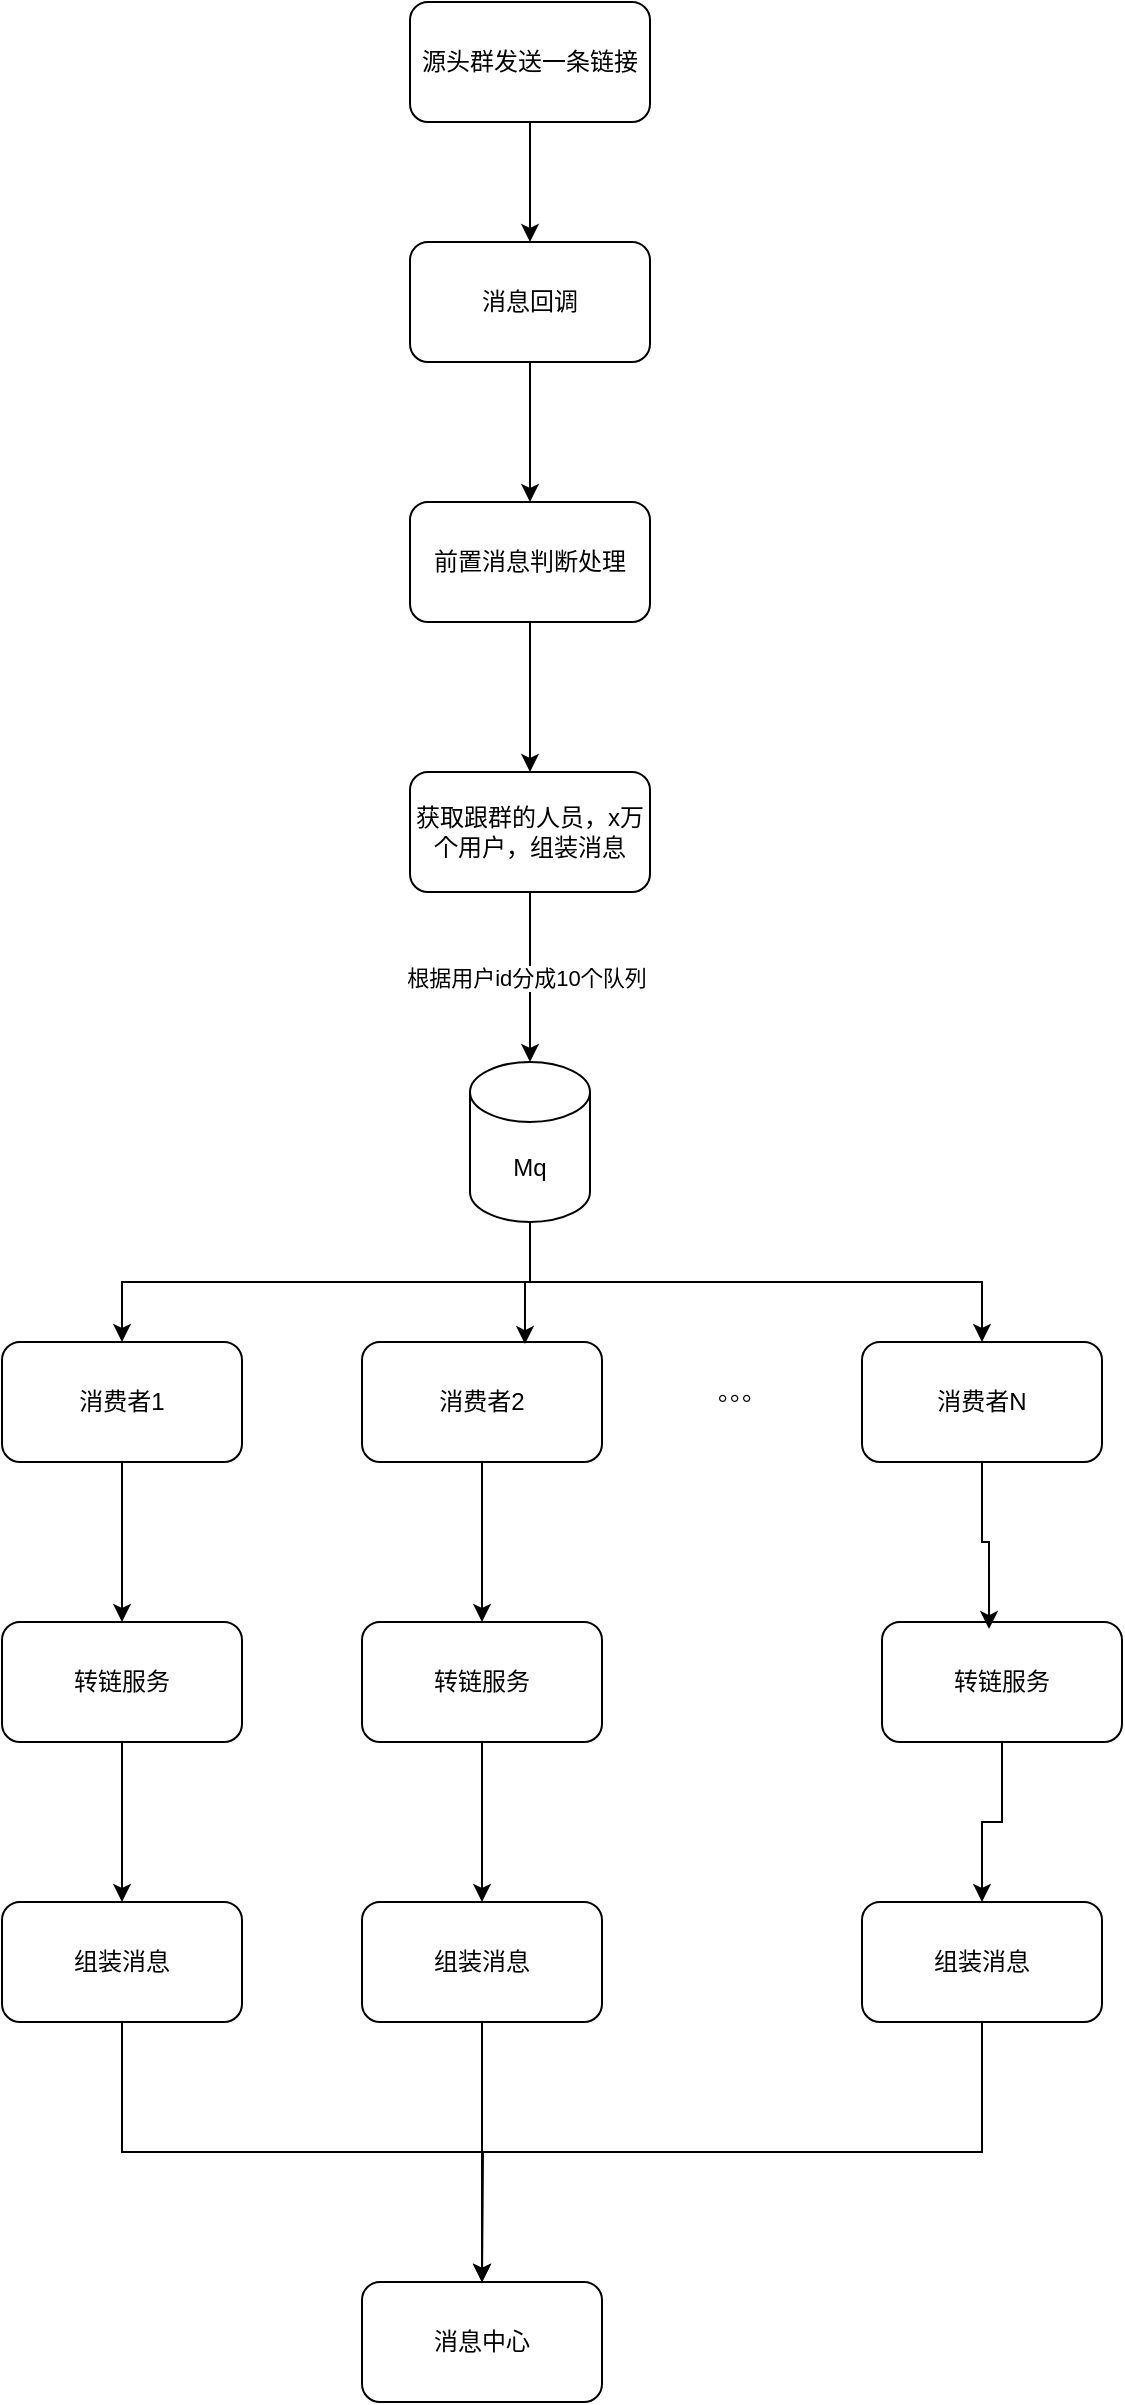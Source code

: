 <mxfile version="26.2.13">
  <diagram name="第 1 页" id="tWum1XPyI62xaWGXKpHs">
    <mxGraphModel dx="1908" dy="1103" grid="1" gridSize="10" guides="1" tooltips="1" connect="1" arrows="1" fold="1" page="1" pageScale="1" pageWidth="827" pageHeight="1169" math="0" shadow="0">
      <root>
        <mxCell id="0" />
        <mxCell id="1" parent="0" />
        <mxCell id="FCDdvbuA9iP-KKq0kXYh-4" style="edgeStyle=orthogonalEdgeStyle;rounded=0;orthogonalLoop=1;jettySize=auto;html=1;exitX=0.5;exitY=1;exitDx=0;exitDy=0;" edge="1" parent="1" source="FCDdvbuA9iP-KKq0kXYh-1" target="FCDdvbuA9iP-KKq0kXYh-2">
          <mxGeometry relative="1" as="geometry" />
        </mxCell>
        <mxCell id="FCDdvbuA9iP-KKq0kXYh-1" value="源头群发送一条链接" style="rounded=1;whiteSpace=wrap;html=1;" vertex="1" parent="1">
          <mxGeometry x="354" y="200" width="120" height="60" as="geometry" />
        </mxCell>
        <mxCell id="FCDdvbuA9iP-KKq0kXYh-5" style="edgeStyle=orthogonalEdgeStyle;rounded=0;orthogonalLoop=1;jettySize=auto;html=1;exitX=0.5;exitY=1;exitDx=0;exitDy=0;" edge="1" parent="1" source="FCDdvbuA9iP-KKq0kXYh-2" target="FCDdvbuA9iP-KKq0kXYh-3">
          <mxGeometry relative="1" as="geometry" />
        </mxCell>
        <mxCell id="FCDdvbuA9iP-KKq0kXYh-2" value="消息回调" style="rounded=1;whiteSpace=wrap;html=1;" vertex="1" parent="1">
          <mxGeometry x="354" y="320" width="120" height="60" as="geometry" />
        </mxCell>
        <mxCell id="FCDdvbuA9iP-KKq0kXYh-7" value="" style="edgeStyle=orthogonalEdgeStyle;rounded=0;orthogonalLoop=1;jettySize=auto;html=1;" edge="1" parent="1" source="FCDdvbuA9iP-KKq0kXYh-3" target="FCDdvbuA9iP-KKq0kXYh-6">
          <mxGeometry relative="1" as="geometry" />
        </mxCell>
        <mxCell id="FCDdvbuA9iP-KKq0kXYh-3" value="前置消息判断处理" style="rounded=1;whiteSpace=wrap;html=1;" vertex="1" parent="1">
          <mxGeometry x="354" y="450" width="120" height="60" as="geometry" />
        </mxCell>
        <mxCell id="FCDdvbuA9iP-KKq0kXYh-6" value="获取跟群的人员，x万个用户，组装消息" style="rounded=1;whiteSpace=wrap;html=1;" vertex="1" parent="1">
          <mxGeometry x="354" y="585" width="120" height="60" as="geometry" />
        </mxCell>
        <mxCell id="FCDdvbuA9iP-KKq0kXYh-15" style="edgeStyle=orthogonalEdgeStyle;rounded=0;orthogonalLoop=1;jettySize=auto;html=1;exitX=0.5;exitY=1;exitDx=0;exitDy=0;exitPerimeter=0;entryX=0.5;entryY=0;entryDx=0;entryDy=0;" edge="1" parent="1" source="FCDdvbuA9iP-KKq0kXYh-8" target="FCDdvbuA9iP-KKq0kXYh-11">
          <mxGeometry relative="1" as="geometry" />
        </mxCell>
        <mxCell id="FCDdvbuA9iP-KKq0kXYh-17" style="edgeStyle=orthogonalEdgeStyle;rounded=0;orthogonalLoop=1;jettySize=auto;html=1;exitX=0.5;exitY=1;exitDx=0;exitDy=0;exitPerimeter=0;" edge="1" parent="1" source="FCDdvbuA9iP-KKq0kXYh-8" target="FCDdvbuA9iP-KKq0kXYh-13">
          <mxGeometry relative="1" as="geometry" />
        </mxCell>
        <mxCell id="FCDdvbuA9iP-KKq0kXYh-8" value="Mq" style="shape=cylinder3;whiteSpace=wrap;html=1;boundedLbl=1;backgroundOutline=1;size=15;" vertex="1" parent="1">
          <mxGeometry x="384" y="730" width="60" height="80" as="geometry" />
        </mxCell>
        <mxCell id="FCDdvbuA9iP-KKq0kXYh-9" style="edgeStyle=orthogonalEdgeStyle;rounded=0;orthogonalLoop=1;jettySize=auto;html=1;entryX=0.5;entryY=0;entryDx=0;entryDy=0;entryPerimeter=0;" edge="1" parent="1" source="FCDdvbuA9iP-KKq0kXYh-6" target="FCDdvbuA9iP-KKq0kXYh-8">
          <mxGeometry relative="1" as="geometry" />
        </mxCell>
        <mxCell id="FCDdvbuA9iP-KKq0kXYh-10" value="根据用户id分成10个队列" style="edgeLabel;html=1;align=center;verticalAlign=middle;resizable=0;points=[];" vertex="1" connectable="0" parent="FCDdvbuA9iP-KKq0kXYh-9">
          <mxGeometry x="0.001" y="-2" relative="1" as="geometry">
            <mxPoint as="offset" />
          </mxGeometry>
        </mxCell>
        <mxCell id="FCDdvbuA9iP-KKq0kXYh-26" style="edgeStyle=orthogonalEdgeStyle;rounded=0;orthogonalLoop=1;jettySize=auto;html=1;exitX=0.5;exitY=1;exitDx=0;exitDy=0;" edge="1" parent="1" source="FCDdvbuA9iP-KKq0kXYh-11" target="FCDdvbuA9iP-KKq0kXYh-18">
          <mxGeometry relative="1" as="geometry" />
        </mxCell>
        <mxCell id="FCDdvbuA9iP-KKq0kXYh-11" value="消费者1" style="rounded=1;whiteSpace=wrap;html=1;" vertex="1" parent="1">
          <mxGeometry x="150" y="870" width="120" height="60" as="geometry" />
        </mxCell>
        <mxCell id="FCDdvbuA9iP-KKq0kXYh-27" style="edgeStyle=orthogonalEdgeStyle;rounded=0;orthogonalLoop=1;jettySize=auto;html=1;exitX=0.5;exitY=1;exitDx=0;exitDy=0;entryX=0.5;entryY=0;entryDx=0;entryDy=0;" edge="1" parent="1" source="FCDdvbuA9iP-KKq0kXYh-12" target="FCDdvbuA9iP-KKq0kXYh-24">
          <mxGeometry relative="1" as="geometry" />
        </mxCell>
        <mxCell id="FCDdvbuA9iP-KKq0kXYh-12" value="消费者2" style="rounded=1;whiteSpace=wrap;html=1;" vertex="1" parent="1">
          <mxGeometry x="330" y="870" width="120" height="60" as="geometry" />
        </mxCell>
        <mxCell id="FCDdvbuA9iP-KKq0kXYh-13" value="消费者N" style="rounded=1;whiteSpace=wrap;html=1;" vertex="1" parent="1">
          <mxGeometry x="580" y="870" width="120" height="60" as="geometry" />
        </mxCell>
        <mxCell id="FCDdvbuA9iP-KKq0kXYh-14" value="。。。" style="text;html=1;align=center;verticalAlign=middle;whiteSpace=wrap;rounded=0;" vertex="1" parent="1">
          <mxGeometry x="490" y="880" width="60" height="30" as="geometry" />
        </mxCell>
        <mxCell id="FCDdvbuA9iP-KKq0kXYh-16" style="edgeStyle=orthogonalEdgeStyle;rounded=0;orthogonalLoop=1;jettySize=auto;html=1;exitX=0.5;exitY=1;exitDx=0;exitDy=0;exitPerimeter=0;entryX=0.679;entryY=0.017;entryDx=0;entryDy=0;entryPerimeter=0;" edge="1" parent="1" source="FCDdvbuA9iP-KKq0kXYh-8" target="FCDdvbuA9iP-KKq0kXYh-12">
          <mxGeometry relative="1" as="geometry" />
        </mxCell>
        <mxCell id="FCDdvbuA9iP-KKq0kXYh-30" value="" style="edgeStyle=orthogonalEdgeStyle;rounded=0;orthogonalLoop=1;jettySize=auto;html=1;" edge="1" parent="1" source="FCDdvbuA9iP-KKq0kXYh-18" target="FCDdvbuA9iP-KKq0kXYh-29">
          <mxGeometry relative="1" as="geometry" />
        </mxCell>
        <mxCell id="FCDdvbuA9iP-KKq0kXYh-18" value="转链服务" style="rounded=1;whiteSpace=wrap;html=1;" vertex="1" parent="1">
          <mxGeometry x="150" y="1010" width="120" height="60" as="geometry" />
        </mxCell>
        <mxCell id="FCDdvbuA9iP-KKq0kXYh-33" style="edgeStyle=orthogonalEdgeStyle;rounded=0;orthogonalLoop=1;jettySize=auto;html=1;exitX=0.5;exitY=1;exitDx=0;exitDy=0;entryX=0.5;entryY=0;entryDx=0;entryDy=0;" edge="1" parent="1" source="FCDdvbuA9iP-KKq0kXYh-24" target="FCDdvbuA9iP-KKq0kXYh-31">
          <mxGeometry relative="1" as="geometry" />
        </mxCell>
        <mxCell id="FCDdvbuA9iP-KKq0kXYh-24" value="转链服务" style="rounded=1;whiteSpace=wrap;html=1;" vertex="1" parent="1">
          <mxGeometry x="330" y="1010" width="120" height="60" as="geometry" />
        </mxCell>
        <mxCell id="FCDdvbuA9iP-KKq0kXYh-34" style="edgeStyle=orthogonalEdgeStyle;rounded=0;orthogonalLoop=1;jettySize=auto;html=1;exitX=0.5;exitY=1;exitDx=0;exitDy=0;" edge="1" parent="1" source="FCDdvbuA9iP-KKq0kXYh-25" target="FCDdvbuA9iP-KKq0kXYh-32">
          <mxGeometry relative="1" as="geometry" />
        </mxCell>
        <mxCell id="FCDdvbuA9iP-KKq0kXYh-25" value="转链服务" style="rounded=1;whiteSpace=wrap;html=1;" vertex="1" parent="1">
          <mxGeometry x="590" y="1010" width="120" height="60" as="geometry" />
        </mxCell>
        <mxCell id="FCDdvbuA9iP-KKq0kXYh-28" style="edgeStyle=orthogonalEdgeStyle;rounded=0;orthogonalLoop=1;jettySize=auto;html=1;exitX=0.5;exitY=1;exitDx=0;exitDy=0;entryX=0.446;entryY=0.059;entryDx=0;entryDy=0;entryPerimeter=0;" edge="1" parent="1" source="FCDdvbuA9iP-KKq0kXYh-13" target="FCDdvbuA9iP-KKq0kXYh-25">
          <mxGeometry relative="1" as="geometry" />
        </mxCell>
        <mxCell id="FCDdvbuA9iP-KKq0kXYh-38" style="edgeStyle=orthogonalEdgeStyle;rounded=0;orthogonalLoop=1;jettySize=auto;html=1;exitX=0.5;exitY=1;exitDx=0;exitDy=0;" edge="1" parent="1" source="FCDdvbuA9iP-KKq0kXYh-29" target="FCDdvbuA9iP-KKq0kXYh-35">
          <mxGeometry relative="1" as="geometry" />
        </mxCell>
        <mxCell id="FCDdvbuA9iP-KKq0kXYh-29" value="组装消息" style="rounded=1;whiteSpace=wrap;html=1;" vertex="1" parent="1">
          <mxGeometry x="150" y="1150" width="120" height="60" as="geometry" />
        </mxCell>
        <mxCell id="FCDdvbuA9iP-KKq0kXYh-36" style="edgeStyle=orthogonalEdgeStyle;rounded=0;orthogonalLoop=1;jettySize=auto;html=1;exitX=0.5;exitY=1;exitDx=0;exitDy=0;" edge="1" parent="1" source="FCDdvbuA9iP-KKq0kXYh-31" target="FCDdvbuA9iP-KKq0kXYh-35">
          <mxGeometry relative="1" as="geometry" />
        </mxCell>
        <mxCell id="FCDdvbuA9iP-KKq0kXYh-31" value="组装消息" style="rounded=1;whiteSpace=wrap;html=1;" vertex="1" parent="1">
          <mxGeometry x="330" y="1150" width="120" height="60" as="geometry" />
        </mxCell>
        <mxCell id="FCDdvbuA9iP-KKq0kXYh-37" style="edgeStyle=orthogonalEdgeStyle;rounded=0;orthogonalLoop=1;jettySize=auto;html=1;exitX=0.5;exitY=1;exitDx=0;exitDy=0;" edge="1" parent="1" source="FCDdvbuA9iP-KKq0kXYh-32">
          <mxGeometry relative="1" as="geometry">
            <mxPoint x="390" y="1340" as="targetPoint" />
          </mxGeometry>
        </mxCell>
        <mxCell id="FCDdvbuA9iP-KKq0kXYh-32" value="组装消息" style="rounded=1;whiteSpace=wrap;html=1;" vertex="1" parent="1">
          <mxGeometry x="580" y="1150" width="120" height="60" as="geometry" />
        </mxCell>
        <mxCell id="FCDdvbuA9iP-KKq0kXYh-35" value="消息中心" style="rounded=1;whiteSpace=wrap;html=1;" vertex="1" parent="1">
          <mxGeometry x="330" y="1340" width="120" height="60" as="geometry" />
        </mxCell>
      </root>
    </mxGraphModel>
  </diagram>
</mxfile>
